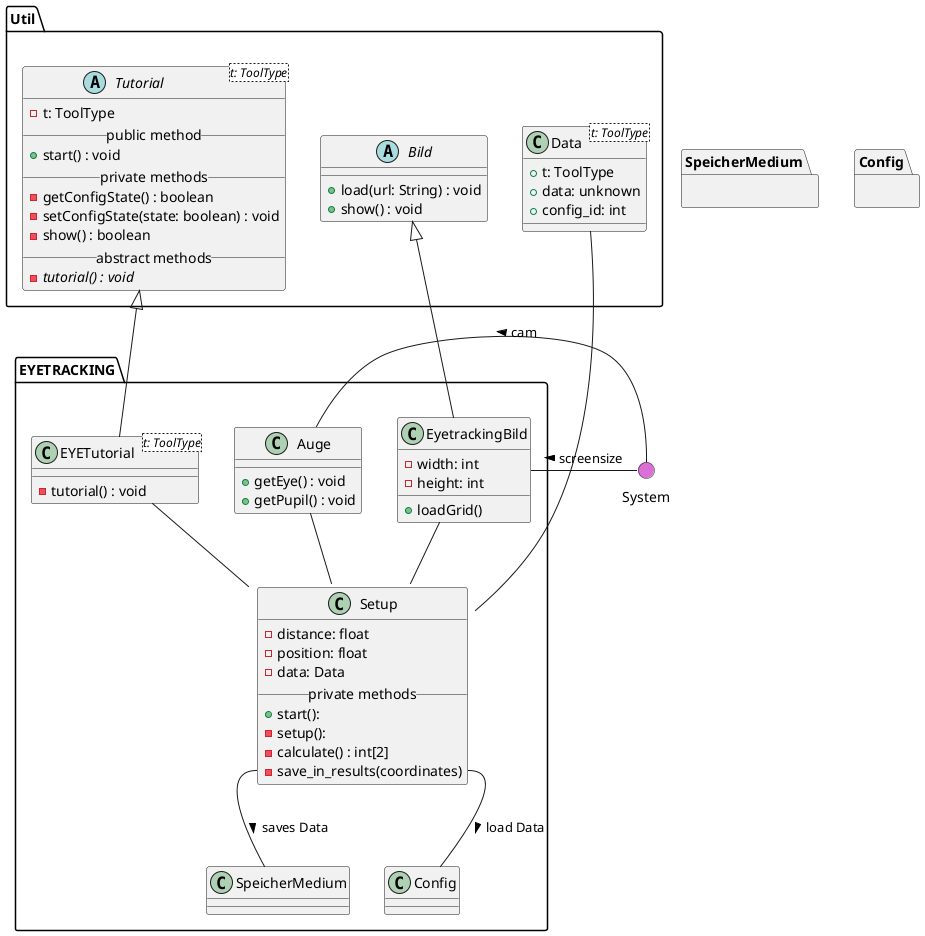 @startuml
' skinparam backgroundColor transparent
() System #DA70D5
top to bottom direction


package Util {

   
 ' --- TUTORIAL ---
    abstract Tutorial<t: ToolType> {
      - t: ToolType
      __public method__
      + start() : void
      __private methods__
      - getConfigState() : boolean
      - setConfigState(state: boolean) : void
      - show() : boolean
      __abstract methods__
      - {abstract} tutorial() : void
    }
  


    ' --- BILD ---

    abstract Bild {
      + load(url: String) : void
      + show() : void
    }

    class Data<t: ToolType> {
        + t: ToolType
        + data: unknown
        + config_id: int
    }

  
}


' === EYETRACKING ===
package EYETRACKING {

    ' Auge
    class Auge {
        + getEye() : void
        + getPupil() : void
    }

    ' EyetrackingBild
    class EyetrackingBild {
        - width: int
        - height: int
        __
        + loadGrid()
    }
  
   
 ' --- EYETUTORIAL ---
    class EYETutorial<t: ToolType> {
      - tutorial() : void
    }


    ' Setup
    class Setup {
        - distance: float
        - position: float
        - data: Data
        __private methods__
        + start():
        - setup():
        - calculate() : int[2]
        - save_in_results(coordinates)
    }

    

    ' Vererbungen
    Auge -- Setup
    EyetrackingBild -- Setup
    Bild <|-- EyetrackingBild
    Tutorial <|-- EYETutorial
    EYETutorial -- Setup
    Data -- Setup
    

    

    ' Andere Module
    Setup::save -- SpeicherMedium : > saves Data 
    Setup::save -- Config : > load Data 
    EyetrackingBild  -r- System : < screensize
    Auge -r- System : < cam
  
}

' Blackboxen / Andere Module



package SpeicherMedium {}
package Config {}
@enduml
